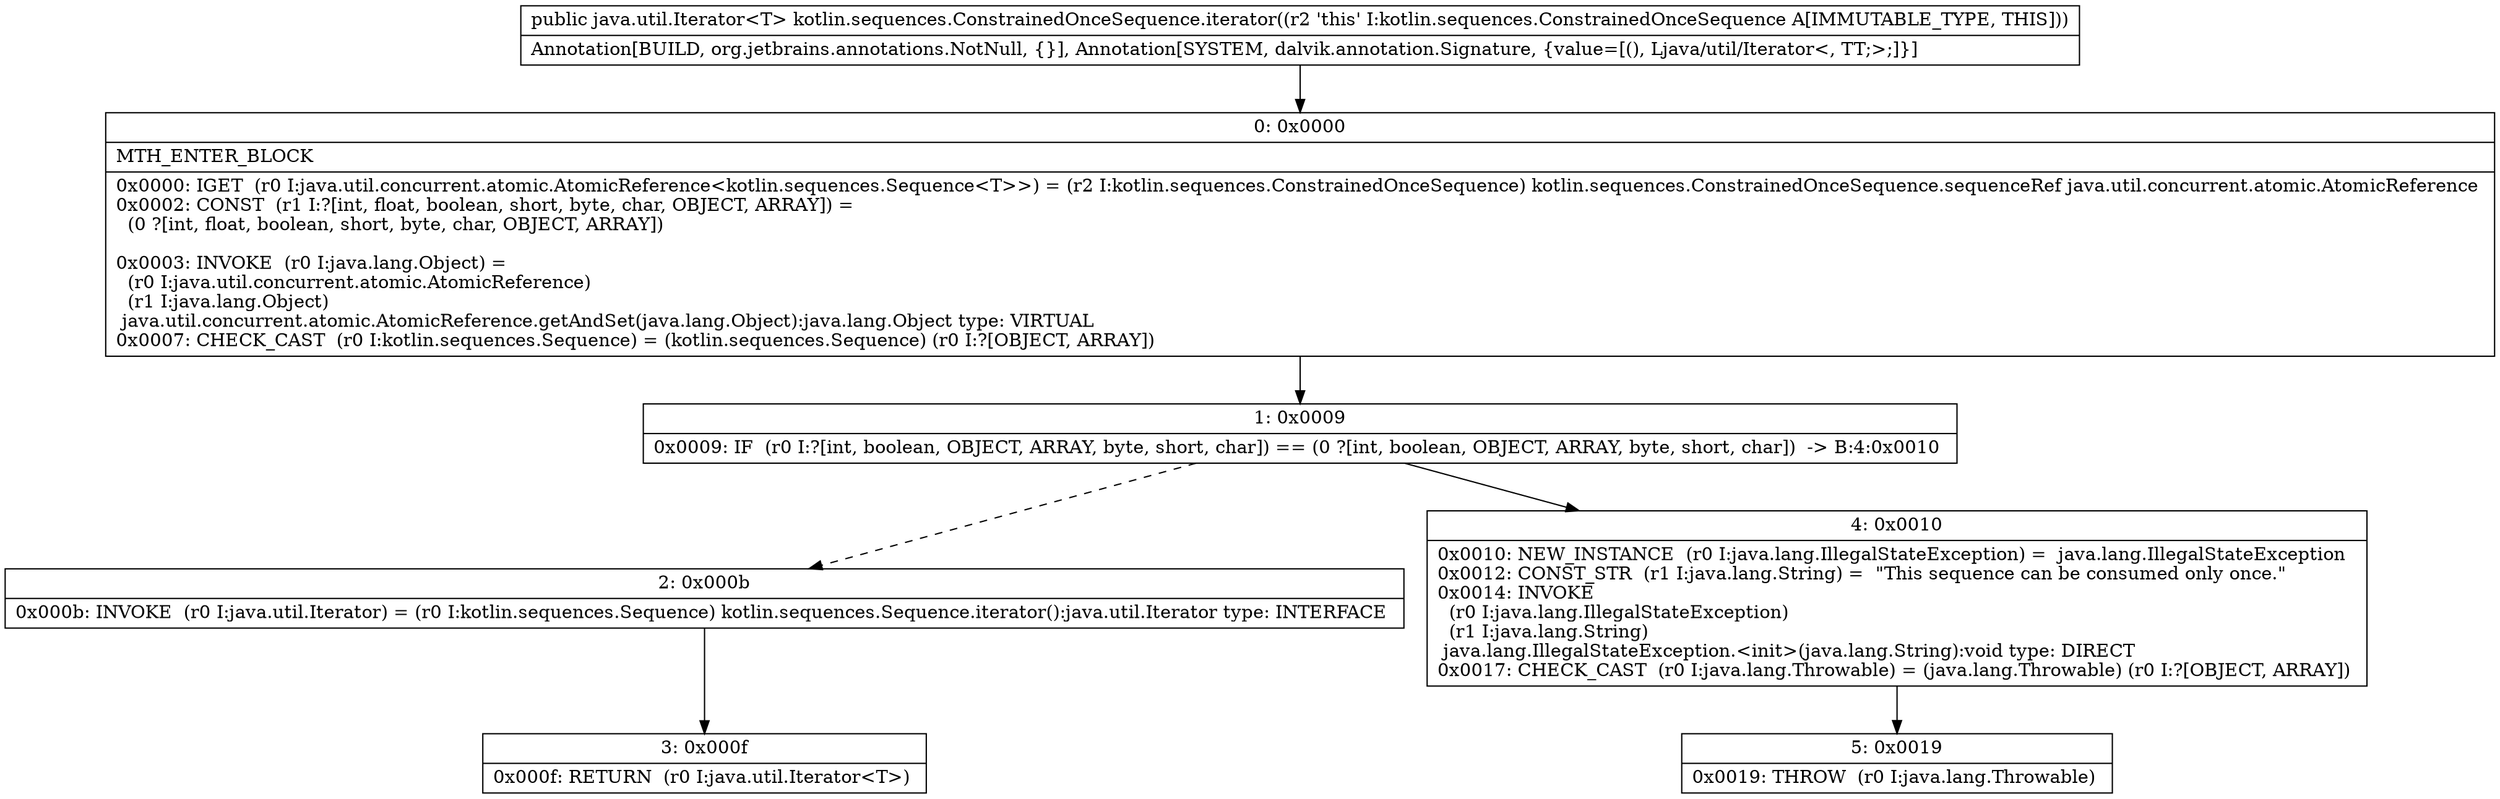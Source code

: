 digraph "CFG forkotlin.sequences.ConstrainedOnceSequence.iterator()Ljava\/util\/Iterator;" {
Node_0 [shape=record,label="{0\:\ 0x0000|MTH_ENTER_BLOCK\l|0x0000: IGET  (r0 I:java.util.concurrent.atomic.AtomicReference\<kotlin.sequences.Sequence\<T\>\>) = (r2 I:kotlin.sequences.ConstrainedOnceSequence) kotlin.sequences.ConstrainedOnceSequence.sequenceRef java.util.concurrent.atomic.AtomicReference \l0x0002: CONST  (r1 I:?[int, float, boolean, short, byte, char, OBJECT, ARRAY]) = \l  (0 ?[int, float, boolean, short, byte, char, OBJECT, ARRAY])\l \l0x0003: INVOKE  (r0 I:java.lang.Object) = \l  (r0 I:java.util.concurrent.atomic.AtomicReference)\l  (r1 I:java.lang.Object)\l java.util.concurrent.atomic.AtomicReference.getAndSet(java.lang.Object):java.lang.Object type: VIRTUAL \l0x0007: CHECK_CAST  (r0 I:kotlin.sequences.Sequence) = (kotlin.sequences.Sequence) (r0 I:?[OBJECT, ARRAY]) \l}"];
Node_1 [shape=record,label="{1\:\ 0x0009|0x0009: IF  (r0 I:?[int, boolean, OBJECT, ARRAY, byte, short, char]) == (0 ?[int, boolean, OBJECT, ARRAY, byte, short, char])  \-\> B:4:0x0010 \l}"];
Node_2 [shape=record,label="{2\:\ 0x000b|0x000b: INVOKE  (r0 I:java.util.Iterator) = (r0 I:kotlin.sequences.Sequence) kotlin.sequences.Sequence.iterator():java.util.Iterator type: INTERFACE \l}"];
Node_3 [shape=record,label="{3\:\ 0x000f|0x000f: RETURN  (r0 I:java.util.Iterator\<T\>) \l}"];
Node_4 [shape=record,label="{4\:\ 0x0010|0x0010: NEW_INSTANCE  (r0 I:java.lang.IllegalStateException) =  java.lang.IllegalStateException \l0x0012: CONST_STR  (r1 I:java.lang.String) =  \"This sequence can be consumed only once.\" \l0x0014: INVOKE  \l  (r0 I:java.lang.IllegalStateException)\l  (r1 I:java.lang.String)\l java.lang.IllegalStateException.\<init\>(java.lang.String):void type: DIRECT \l0x0017: CHECK_CAST  (r0 I:java.lang.Throwable) = (java.lang.Throwable) (r0 I:?[OBJECT, ARRAY]) \l}"];
Node_5 [shape=record,label="{5\:\ 0x0019|0x0019: THROW  (r0 I:java.lang.Throwable) \l}"];
MethodNode[shape=record,label="{public java.util.Iterator\<T\> kotlin.sequences.ConstrainedOnceSequence.iterator((r2 'this' I:kotlin.sequences.ConstrainedOnceSequence A[IMMUTABLE_TYPE, THIS]))  | Annotation[BUILD, org.jetbrains.annotations.NotNull, \{\}], Annotation[SYSTEM, dalvik.annotation.Signature, \{value=[(), Ljava\/util\/Iterator\<, TT;\>;]\}]\l}"];
MethodNode -> Node_0;
Node_0 -> Node_1;
Node_1 -> Node_2[style=dashed];
Node_1 -> Node_4;
Node_2 -> Node_3;
Node_4 -> Node_5;
}

